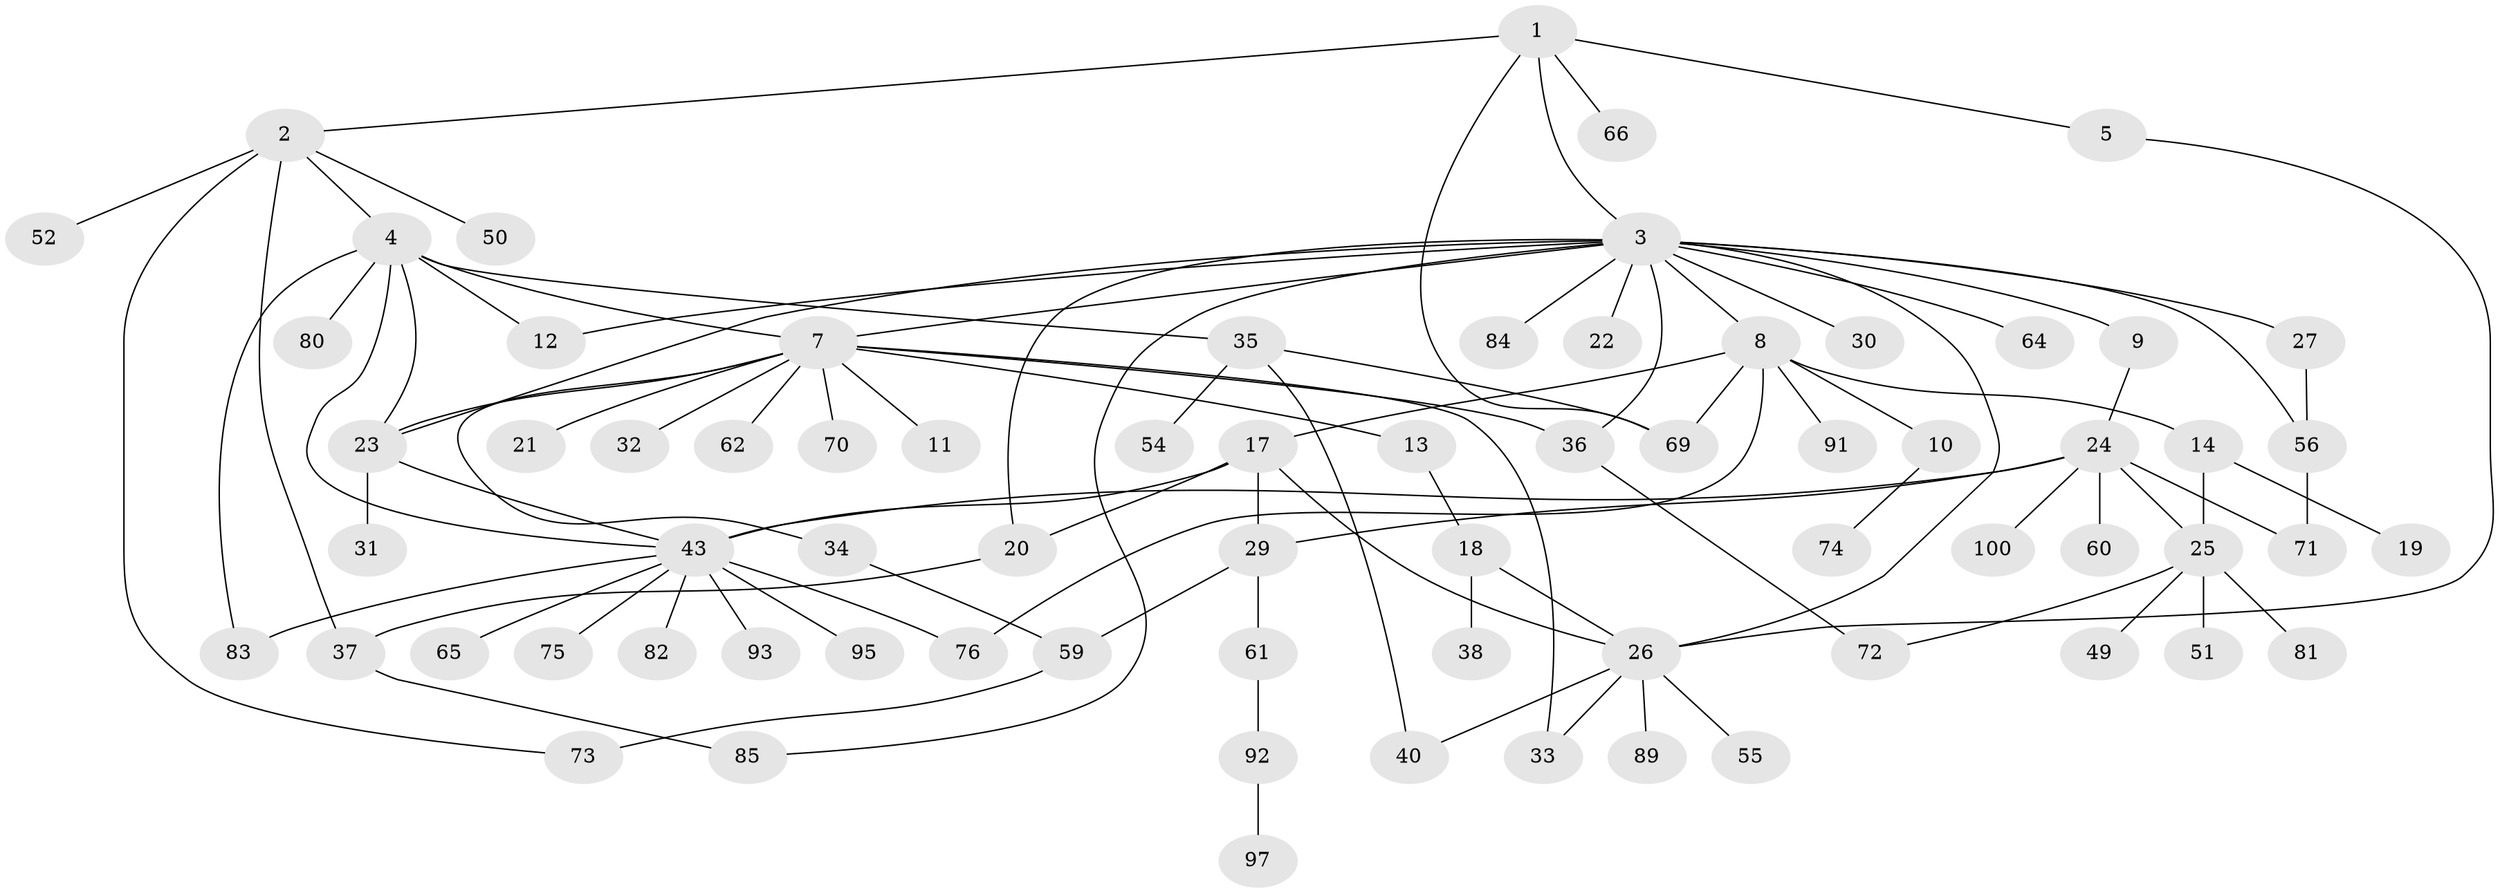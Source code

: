 // original degree distribution, {6: 0.01, 5: 0.05, 16: 0.01, 8: 0.04, 2: 0.22, 9: 0.01, 3: 0.16, 1: 0.45, 4: 0.03, 7: 0.01, 10: 0.01}
// Generated by graph-tools (version 1.1) at 2025/11/02/21/25 10:11:08]
// undirected, 71 vertices, 97 edges
graph export_dot {
graph [start="1"]
  node [color=gray90,style=filled];
  1 [super="+39"];
  2 [super="+41"];
  3 [super="+57"];
  4 [super="+6"];
  5 [super="+15"];
  7 [super="+46"];
  8 [super="+53"];
  9;
  10 [super="+16"];
  11;
  12;
  13 [super="+79"];
  14 [super="+47"];
  17;
  18;
  19;
  20;
  21;
  22;
  23 [super="+42"];
  24 [super="+58"];
  25 [super="+28"];
  26 [super="+44"];
  27 [super="+68"];
  29 [super="+90"];
  30;
  31 [super="+87"];
  32;
  33;
  34 [super="+99"];
  35 [super="+45"];
  36;
  37 [super="+63"];
  38;
  40;
  43 [super="+48"];
  49;
  50;
  51;
  52;
  54;
  55;
  56 [super="+67"];
  59 [super="+77"];
  60;
  61 [super="+78"];
  62;
  64;
  65;
  66;
  69;
  70 [super="+88"];
  71;
  72 [super="+96"];
  73 [super="+86"];
  74;
  75;
  76;
  80;
  81;
  82;
  83;
  84;
  85;
  89;
  91 [super="+94"];
  92 [super="+98"];
  93;
  95;
  97;
  100;
  1 -- 2;
  1 -- 3;
  1 -- 5;
  1 -- 66;
  1 -- 69;
  2 -- 4;
  2 -- 52;
  2 -- 37;
  2 -- 73;
  2 -- 50;
  3 -- 7;
  3 -- 8;
  3 -- 9;
  3 -- 12;
  3 -- 20;
  3 -- 22;
  3 -- 23;
  3 -- 26;
  3 -- 27;
  3 -- 30;
  3 -- 64;
  3 -- 84;
  3 -- 85;
  3 -- 56;
  3 -- 36;
  4 -- 12;
  4 -- 35;
  4 -- 43;
  4 -- 80;
  4 -- 83;
  4 -- 7;
  4 -- 23;
  5 -- 26;
  7 -- 11;
  7 -- 13;
  7 -- 21;
  7 -- 32;
  7 -- 34;
  7 -- 36;
  7 -- 62;
  7 -- 33;
  7 -- 70;
  7 -- 23;
  8 -- 10;
  8 -- 14;
  8 -- 17;
  8 -- 69;
  8 -- 76;
  8 -- 91;
  9 -- 24;
  10 -- 74;
  13 -- 18;
  14 -- 19;
  14 -- 25;
  17 -- 20;
  17 -- 26;
  17 -- 29;
  17 -- 43;
  18 -- 38;
  18 -- 26;
  20 -- 37;
  23 -- 31;
  23 -- 43;
  24 -- 25;
  24 -- 29;
  24 -- 43 [weight=2];
  24 -- 71;
  24 -- 100;
  24 -- 60;
  25 -- 49;
  25 -- 51;
  25 -- 72;
  25 -- 81;
  26 -- 33;
  26 -- 40;
  26 -- 55;
  26 -- 89;
  27 -- 56;
  29 -- 59;
  29 -- 61;
  34 -- 59;
  35 -- 40;
  35 -- 54;
  35 -- 69;
  36 -- 72;
  37 -- 85;
  43 -- 65;
  43 -- 75;
  43 -- 76;
  43 -- 82;
  43 -- 83;
  43 -- 93;
  43 -- 95;
  56 -- 71;
  59 -- 73;
  61 -- 92;
  92 -- 97;
}

